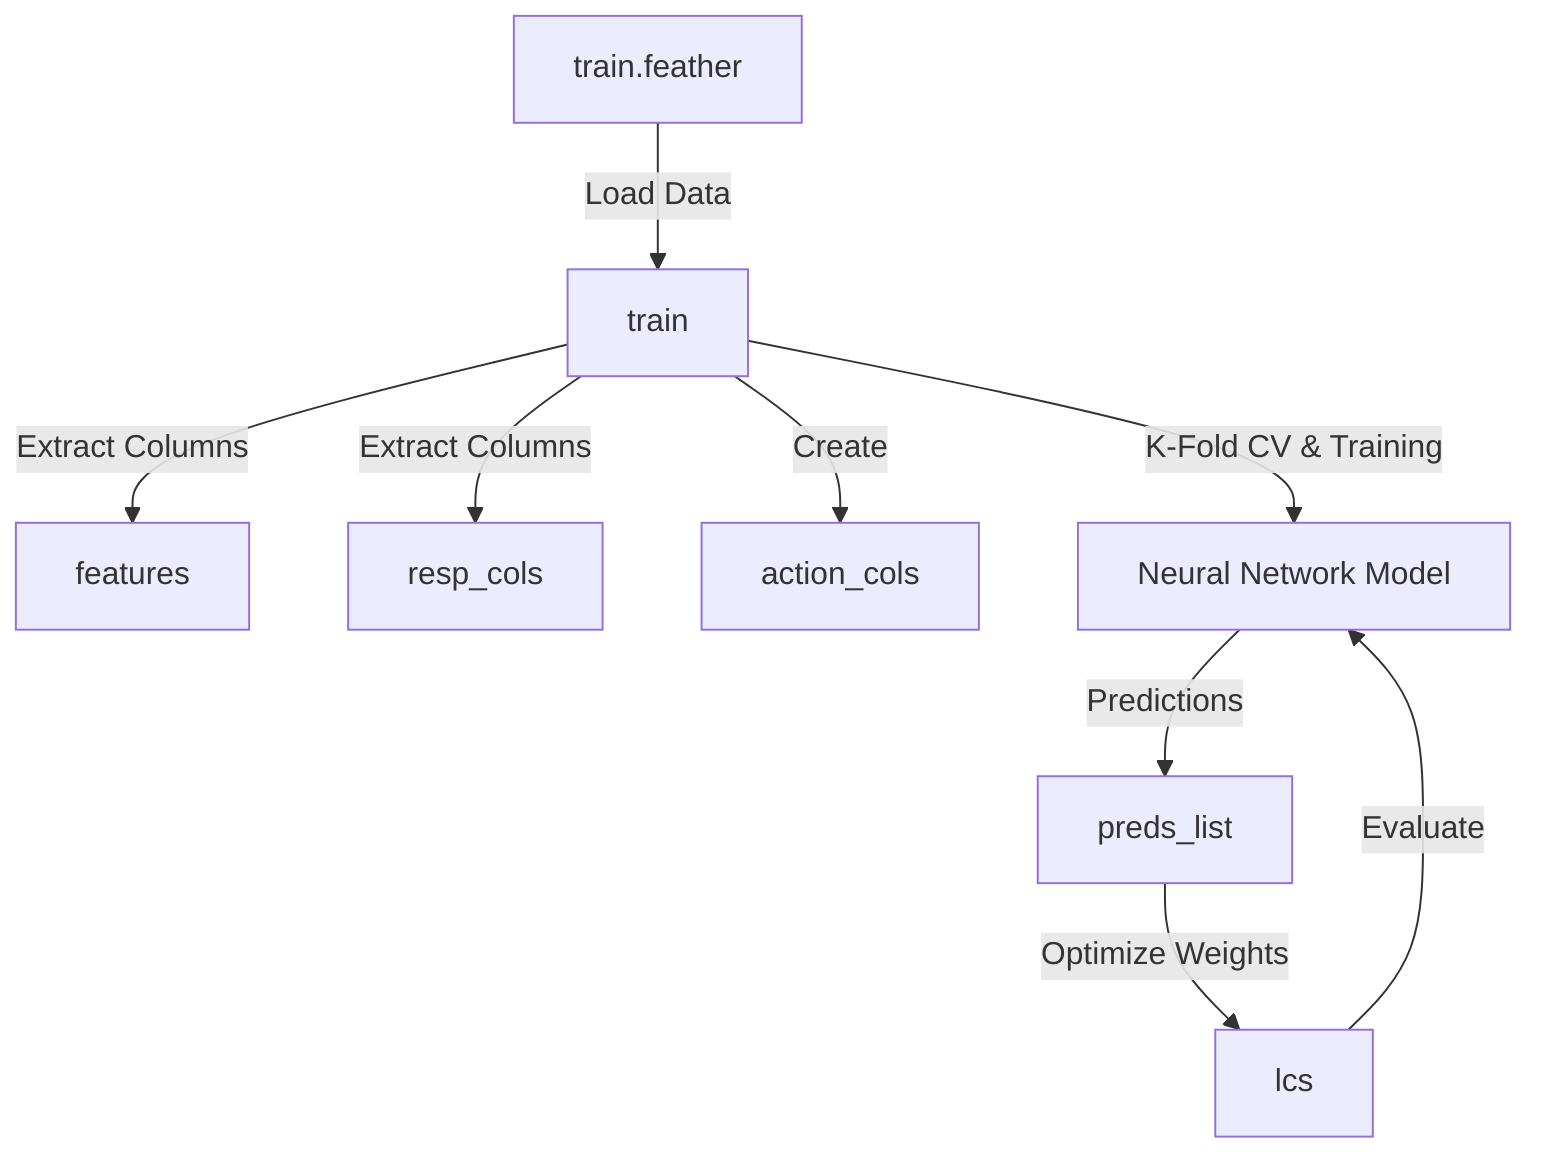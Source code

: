 flowchart TD
    %% Data Source Node
    A[train.feather] -->|Load Data| B

    %% Data Variable Nodes
    B[train]
    %% Comment: DataFrame containing cleaned and filtered training data
    B -->|Extract Columns| C
    %% Comment: "features" are extracted from the cleaned data
    C[features]
    B -->|Extract Columns| D
    %% Comment: Response columns to be predicted
    D[resp_cols]
    B -->|Create| E
    %% Comment: "action_cols" derived from responses indicating actions taken
    E[action_cols]

    %% Data Flow Nodes
    B -->|K-Fold CV & Training| F
    %% Comment: Model is trained using feature columns
    F[Neural Network Model]
    
    F -->|Predictions| G
    %% Comment: Predictions are stored for later use in utility score optimization
    G[preds_list]
    
    G -->|Optimize Weights| H
    %% Comment: "lcs" holds optimized weights based on model predictions
    H[lcs]

    %% Close Loops
    H -->|Evaluate| F
    %% Comment: Optimized weights are evaluated for utility scores